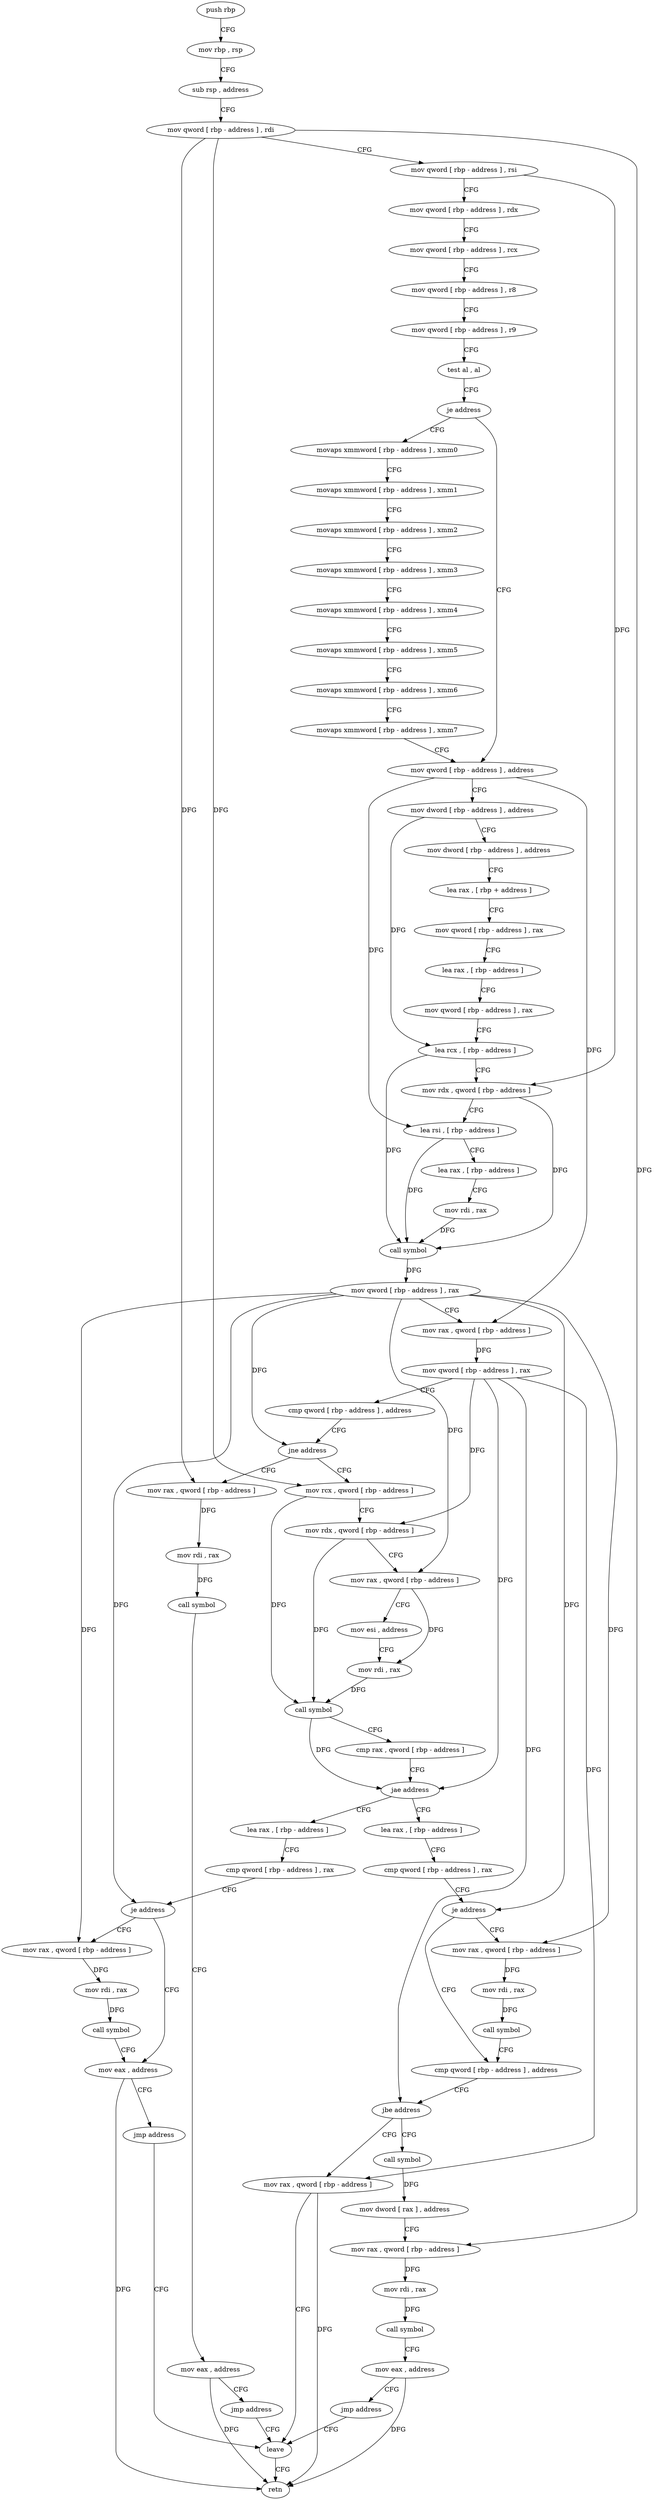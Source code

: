 digraph "func" {
"393740" [label = "push rbp" ]
"393741" [label = "mov rbp , rsp" ]
"393744" [label = "sub rsp , address" ]
"393751" [label = "mov qword [ rbp - address ] , rdi" ]
"393758" [label = "mov qword [ rbp - address ] , rsi" ]
"393765" [label = "mov qword [ rbp - address ] , rdx" ]
"393772" [label = "mov qword [ rbp - address ] , rcx" ]
"393779" [label = "mov qword [ rbp - address ] , r8" ]
"393786" [label = "mov qword [ rbp - address ] , r9" ]
"393793" [label = "test al , al" ]
"393795" [label = "je address" ]
"393829" [label = "mov qword [ rbp - address ] , address" ]
"393797" [label = "movaps xmmword [ rbp - address ] , xmm0" ]
"393840" [label = "mov dword [ rbp - address ] , address" ]
"393850" [label = "mov dword [ rbp - address ] , address" ]
"393860" [label = "lea rax , [ rbp + address ]" ]
"393864" [label = "mov qword [ rbp - address ] , rax" ]
"393871" [label = "lea rax , [ rbp - address ]" ]
"393878" [label = "mov qword [ rbp - address ] , rax" ]
"393885" [label = "lea rcx , [ rbp - address ]" ]
"393892" [label = "mov rdx , qword [ rbp - address ]" ]
"393899" [label = "lea rsi , [ rbp - address ]" ]
"393906" [label = "lea rax , [ rbp - address ]" ]
"393913" [label = "mov rdi , rax" ]
"393916" [label = "call symbol" ]
"393921" [label = "mov qword [ rbp - address ] , rax" ]
"393928" [label = "mov rax , qword [ rbp - address ]" ]
"393935" [label = "mov qword [ rbp - address ] , rax" ]
"393942" [label = "cmp qword [ rbp - address ] , address" ]
"393950" [label = "jne address" ]
"393977" [label = "mov rcx , qword [ rbp - address ]" ]
"393952" [label = "mov rax , qword [ rbp - address ]" ]
"393801" [label = "movaps xmmword [ rbp - address ] , xmm1" ]
"393805" [label = "movaps xmmword [ rbp - address ] , xmm2" ]
"393809" [label = "movaps xmmword [ rbp - address ] , xmm3" ]
"393813" [label = "movaps xmmword [ rbp - address ] , xmm4" ]
"393817" [label = "movaps xmmword [ rbp - address ] , xmm5" ]
"393821" [label = "movaps xmmword [ rbp - address ] , xmm6" ]
"393825" [label = "movaps xmmword [ rbp - address ] , xmm7" ]
"393984" [label = "mov rdx , qword [ rbp - address ]" ]
"393991" [label = "mov rax , qword [ rbp - address ]" ]
"393998" [label = "mov esi , address" ]
"394003" [label = "mov rdi , rax" ]
"394006" [label = "call symbol" ]
"394011" [label = "cmp rax , qword [ rbp - address ]" ]
"394018" [label = "jae address" ]
"394058" [label = "lea rax , [ rbp - address ]" ]
"394020" [label = "lea rax , [ rbp - address ]" ]
"393959" [label = "mov rdi , rax" ]
"393962" [label = "call symbol" ]
"393967" [label = "mov eax , address" ]
"393972" [label = "jmp address" ]
"394142" [label = "leave" ]
"394065" [label = "cmp qword [ rbp - address ] , rax" ]
"394072" [label = "je address" ]
"394089" [label = "cmp qword [ rbp - address ] , address" ]
"394074" [label = "mov rax , qword [ rbp - address ]" ]
"394027" [label = "cmp qword [ rbp - address ] , rax" ]
"394034" [label = "je address" ]
"394051" [label = "mov eax , address" ]
"394036" [label = "mov rax , qword [ rbp - address ]" ]
"394143" [label = "retn" ]
"394100" [label = "jbe address" ]
"394135" [label = "mov rax , qword [ rbp - address ]" ]
"394102" [label = "call symbol" ]
"394081" [label = "mov rdi , rax" ]
"394084" [label = "call symbol" ]
"394056" [label = "jmp address" ]
"394043" [label = "mov rdi , rax" ]
"394046" [label = "call symbol" ]
"394107" [label = "mov dword [ rax ] , address" ]
"394113" [label = "mov rax , qword [ rbp - address ]" ]
"394120" [label = "mov rdi , rax" ]
"394123" [label = "call symbol" ]
"394128" [label = "mov eax , address" ]
"394133" [label = "jmp address" ]
"393740" -> "393741" [ label = "CFG" ]
"393741" -> "393744" [ label = "CFG" ]
"393744" -> "393751" [ label = "CFG" ]
"393751" -> "393758" [ label = "CFG" ]
"393751" -> "393977" [ label = "DFG" ]
"393751" -> "393952" [ label = "DFG" ]
"393751" -> "394113" [ label = "DFG" ]
"393758" -> "393765" [ label = "CFG" ]
"393758" -> "393892" [ label = "DFG" ]
"393765" -> "393772" [ label = "CFG" ]
"393772" -> "393779" [ label = "CFG" ]
"393779" -> "393786" [ label = "CFG" ]
"393786" -> "393793" [ label = "CFG" ]
"393793" -> "393795" [ label = "CFG" ]
"393795" -> "393829" [ label = "CFG" ]
"393795" -> "393797" [ label = "CFG" ]
"393829" -> "393840" [ label = "CFG" ]
"393829" -> "393928" [ label = "DFG" ]
"393829" -> "393899" [ label = "DFG" ]
"393797" -> "393801" [ label = "CFG" ]
"393840" -> "393850" [ label = "CFG" ]
"393840" -> "393885" [ label = "DFG" ]
"393850" -> "393860" [ label = "CFG" ]
"393860" -> "393864" [ label = "CFG" ]
"393864" -> "393871" [ label = "CFG" ]
"393871" -> "393878" [ label = "CFG" ]
"393878" -> "393885" [ label = "CFG" ]
"393885" -> "393892" [ label = "CFG" ]
"393885" -> "393916" [ label = "DFG" ]
"393892" -> "393899" [ label = "CFG" ]
"393892" -> "393916" [ label = "DFG" ]
"393899" -> "393906" [ label = "CFG" ]
"393899" -> "393916" [ label = "DFG" ]
"393906" -> "393913" [ label = "CFG" ]
"393913" -> "393916" [ label = "DFG" ]
"393916" -> "393921" [ label = "DFG" ]
"393921" -> "393928" [ label = "CFG" ]
"393921" -> "393950" [ label = "DFG" ]
"393921" -> "393991" [ label = "DFG" ]
"393921" -> "394072" [ label = "DFG" ]
"393921" -> "394034" [ label = "DFG" ]
"393921" -> "394074" [ label = "DFG" ]
"393921" -> "394036" [ label = "DFG" ]
"393928" -> "393935" [ label = "DFG" ]
"393935" -> "393942" [ label = "CFG" ]
"393935" -> "393984" [ label = "DFG" ]
"393935" -> "394018" [ label = "DFG" ]
"393935" -> "394100" [ label = "DFG" ]
"393935" -> "394135" [ label = "DFG" ]
"393942" -> "393950" [ label = "CFG" ]
"393950" -> "393977" [ label = "CFG" ]
"393950" -> "393952" [ label = "CFG" ]
"393977" -> "393984" [ label = "CFG" ]
"393977" -> "394006" [ label = "DFG" ]
"393952" -> "393959" [ label = "DFG" ]
"393801" -> "393805" [ label = "CFG" ]
"393805" -> "393809" [ label = "CFG" ]
"393809" -> "393813" [ label = "CFG" ]
"393813" -> "393817" [ label = "CFG" ]
"393817" -> "393821" [ label = "CFG" ]
"393821" -> "393825" [ label = "CFG" ]
"393825" -> "393829" [ label = "CFG" ]
"393984" -> "393991" [ label = "CFG" ]
"393984" -> "394006" [ label = "DFG" ]
"393991" -> "393998" [ label = "CFG" ]
"393991" -> "394003" [ label = "DFG" ]
"393998" -> "394003" [ label = "CFG" ]
"394003" -> "394006" [ label = "DFG" ]
"394006" -> "394011" [ label = "CFG" ]
"394006" -> "394018" [ label = "DFG" ]
"394011" -> "394018" [ label = "CFG" ]
"394018" -> "394058" [ label = "CFG" ]
"394018" -> "394020" [ label = "CFG" ]
"394058" -> "394065" [ label = "CFG" ]
"394020" -> "394027" [ label = "CFG" ]
"393959" -> "393962" [ label = "DFG" ]
"393962" -> "393967" [ label = "CFG" ]
"393967" -> "393972" [ label = "CFG" ]
"393967" -> "394143" [ label = "DFG" ]
"393972" -> "394142" [ label = "CFG" ]
"394142" -> "394143" [ label = "CFG" ]
"394065" -> "394072" [ label = "CFG" ]
"394072" -> "394089" [ label = "CFG" ]
"394072" -> "394074" [ label = "CFG" ]
"394089" -> "394100" [ label = "CFG" ]
"394074" -> "394081" [ label = "DFG" ]
"394027" -> "394034" [ label = "CFG" ]
"394034" -> "394051" [ label = "CFG" ]
"394034" -> "394036" [ label = "CFG" ]
"394051" -> "394056" [ label = "CFG" ]
"394051" -> "394143" [ label = "DFG" ]
"394036" -> "394043" [ label = "DFG" ]
"394100" -> "394135" [ label = "CFG" ]
"394100" -> "394102" [ label = "CFG" ]
"394135" -> "394142" [ label = "CFG" ]
"394135" -> "394143" [ label = "DFG" ]
"394102" -> "394107" [ label = "DFG" ]
"394081" -> "394084" [ label = "DFG" ]
"394084" -> "394089" [ label = "CFG" ]
"394056" -> "394142" [ label = "CFG" ]
"394043" -> "394046" [ label = "DFG" ]
"394046" -> "394051" [ label = "CFG" ]
"394107" -> "394113" [ label = "CFG" ]
"394113" -> "394120" [ label = "DFG" ]
"394120" -> "394123" [ label = "DFG" ]
"394123" -> "394128" [ label = "CFG" ]
"394128" -> "394133" [ label = "CFG" ]
"394128" -> "394143" [ label = "DFG" ]
"394133" -> "394142" [ label = "CFG" ]
}

